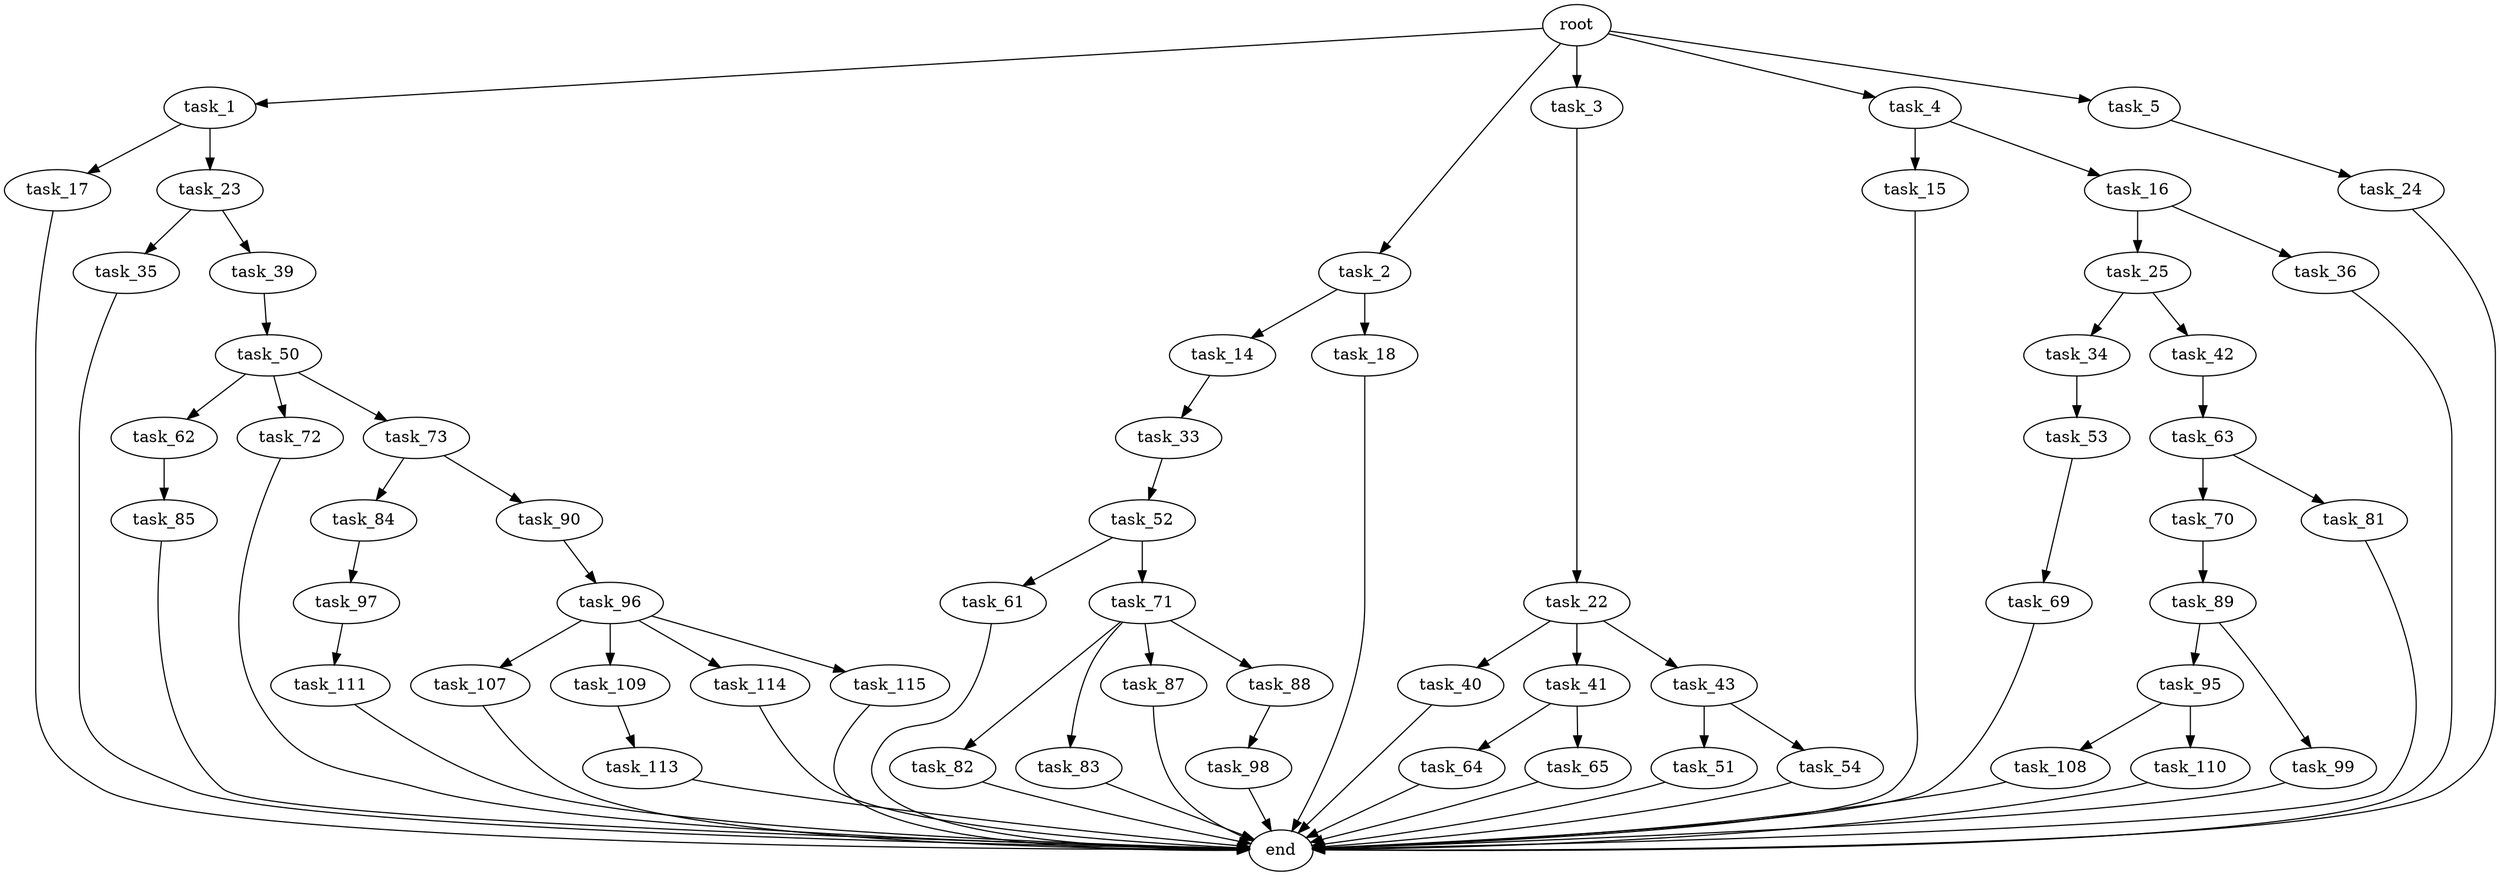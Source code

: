digraph G {
  root [size="0.000000"];
  task_1 [size="101771266679.000000"];
  task_2 [size="314765100629.000000"];
  task_3 [size="3203857725.000000"];
  task_4 [size="5556132276.000000"];
  task_5 [size="368293445632.000000"];
  task_14 [size="134217728000.000000"];
  task_15 [size="28991029248.000000"];
  task_16 [size="68719476736.000000"];
  task_17 [size="231928233984.000000"];
  task_18 [size="12376983771.000000"];
  task_22 [size="12576390127.000000"];
  task_23 [size="5082215594.000000"];
  task_24 [size="134217728000.000000"];
  task_25 [size="42611007668.000000"];
  task_33 [size="1095076870.000000"];
  task_34 [size="193125374546.000000"];
  task_35 [size="446170689803.000000"];
  task_36 [size="4205136658.000000"];
  task_39 [size="1089725498486.000000"];
  task_40 [size="123251141574.000000"];
  task_41 [size="368293445632.000000"];
  task_42 [size="35883362524.000000"];
  task_43 [size="444021036.000000"];
  task_50 [size="78327309915.000000"];
  task_51 [size="231928233984.000000"];
  task_52 [size="243558503875.000000"];
  task_53 [size="694539109782.000000"];
  task_54 [size="818280243515.000000"];
  task_61 [size="1073741824000.000000"];
  task_62 [size="782757789696.000000"];
  task_63 [size="28991029248.000000"];
  task_64 [size="782757789696.000000"];
  task_65 [size="10317861322.000000"];
  task_69 [size="23997813667.000000"];
  task_70 [size="26001726304.000000"];
  task_71 [size="7378746706.000000"];
  task_72 [size="2095844524.000000"];
  task_73 [size="549755813888.000000"];
  task_81 [size="68719476736.000000"];
  task_82 [size="68719476736.000000"];
  task_83 [size="122511306642.000000"];
  task_84 [size="340174555871.000000"];
  task_85 [size="28991029248.000000"];
  task_87 [size="1018005560172.000000"];
  task_88 [size="333461212282.000000"];
  task_89 [size="5108532481.000000"];
  task_90 [size="27932692102.000000"];
  task_95 [size="68719476736.000000"];
  task_96 [size="782757789696.000000"];
  task_97 [size="25975381869.000000"];
  task_98 [size="5780360294.000000"];
  task_99 [size="138614654225.000000"];
  task_107 [size="24888598751.000000"];
  task_108 [size="42629817719.000000"];
  task_109 [size="11431679005.000000"];
  task_110 [size="14021030653.000000"];
  task_111 [size="27306114691.000000"];
  task_113 [size="9139924327.000000"];
  task_114 [size="5636156170.000000"];
  task_115 [size="782757789696.000000"];
  end [size="0.000000"];

  root -> task_1 [size="1.000000"];
  root -> task_2 [size="1.000000"];
  root -> task_3 [size="1.000000"];
  root -> task_4 [size="1.000000"];
  root -> task_5 [size="1.000000"];
  task_1 -> task_17 [size="209715200.000000"];
  task_1 -> task_23 [size="209715200.000000"];
  task_2 -> task_14 [size="536870912.000000"];
  task_2 -> task_18 [size="536870912.000000"];
  task_3 -> task_22 [size="75497472.000000"];
  task_4 -> task_15 [size="209715200.000000"];
  task_4 -> task_16 [size="209715200.000000"];
  task_5 -> task_24 [size="411041792.000000"];
  task_14 -> task_33 [size="209715200.000000"];
  task_15 -> end [size="1.000000"];
  task_16 -> task_25 [size="134217728.000000"];
  task_16 -> task_36 [size="134217728.000000"];
  task_17 -> end [size="1.000000"];
  task_18 -> end [size="1.000000"];
  task_22 -> task_40 [size="209715200.000000"];
  task_22 -> task_41 [size="209715200.000000"];
  task_22 -> task_43 [size="209715200.000000"];
  task_23 -> task_35 [size="134217728.000000"];
  task_23 -> task_39 [size="134217728.000000"];
  task_24 -> end [size="1.000000"];
  task_25 -> task_34 [size="838860800.000000"];
  task_25 -> task_42 [size="838860800.000000"];
  task_33 -> task_52 [size="75497472.000000"];
  task_34 -> task_53 [size="134217728.000000"];
  task_35 -> end [size="1.000000"];
  task_36 -> end [size="1.000000"];
  task_39 -> task_50 [size="679477248.000000"];
  task_40 -> end [size="1.000000"];
  task_41 -> task_64 [size="411041792.000000"];
  task_41 -> task_65 [size="411041792.000000"];
  task_42 -> task_63 [size="33554432.000000"];
  task_43 -> task_51 [size="33554432.000000"];
  task_43 -> task_54 [size="33554432.000000"];
  task_50 -> task_62 [size="209715200.000000"];
  task_50 -> task_72 [size="209715200.000000"];
  task_50 -> task_73 [size="209715200.000000"];
  task_51 -> end [size="1.000000"];
  task_52 -> task_61 [size="536870912.000000"];
  task_52 -> task_71 [size="536870912.000000"];
  task_53 -> task_69 [size="679477248.000000"];
  task_54 -> end [size="1.000000"];
  task_61 -> end [size="1.000000"];
  task_62 -> task_85 [size="679477248.000000"];
  task_63 -> task_70 [size="75497472.000000"];
  task_63 -> task_81 [size="75497472.000000"];
  task_64 -> end [size="1.000000"];
  task_65 -> end [size="1.000000"];
  task_69 -> end [size="1.000000"];
  task_70 -> task_89 [size="838860800.000000"];
  task_71 -> task_82 [size="209715200.000000"];
  task_71 -> task_83 [size="209715200.000000"];
  task_71 -> task_87 [size="209715200.000000"];
  task_71 -> task_88 [size="209715200.000000"];
  task_72 -> end [size="1.000000"];
  task_73 -> task_84 [size="536870912.000000"];
  task_73 -> task_90 [size="536870912.000000"];
  task_81 -> end [size="1.000000"];
  task_82 -> end [size="1.000000"];
  task_83 -> end [size="1.000000"];
  task_84 -> task_97 [size="301989888.000000"];
  task_85 -> end [size="1.000000"];
  task_87 -> end [size="1.000000"];
  task_88 -> task_98 [size="411041792.000000"];
  task_89 -> task_95 [size="134217728.000000"];
  task_89 -> task_99 [size="134217728.000000"];
  task_90 -> task_96 [size="536870912.000000"];
  task_95 -> task_108 [size="134217728.000000"];
  task_95 -> task_110 [size="134217728.000000"];
  task_96 -> task_107 [size="679477248.000000"];
  task_96 -> task_109 [size="679477248.000000"];
  task_96 -> task_114 [size="679477248.000000"];
  task_96 -> task_115 [size="679477248.000000"];
  task_97 -> task_111 [size="33554432.000000"];
  task_98 -> end [size="1.000000"];
  task_99 -> end [size="1.000000"];
  task_107 -> end [size="1.000000"];
  task_108 -> end [size="1.000000"];
  task_109 -> task_113 [size="301989888.000000"];
  task_110 -> end [size="1.000000"];
  task_111 -> end [size="1.000000"];
  task_113 -> end [size="1.000000"];
  task_114 -> end [size="1.000000"];
  task_115 -> end [size="1.000000"];
}
